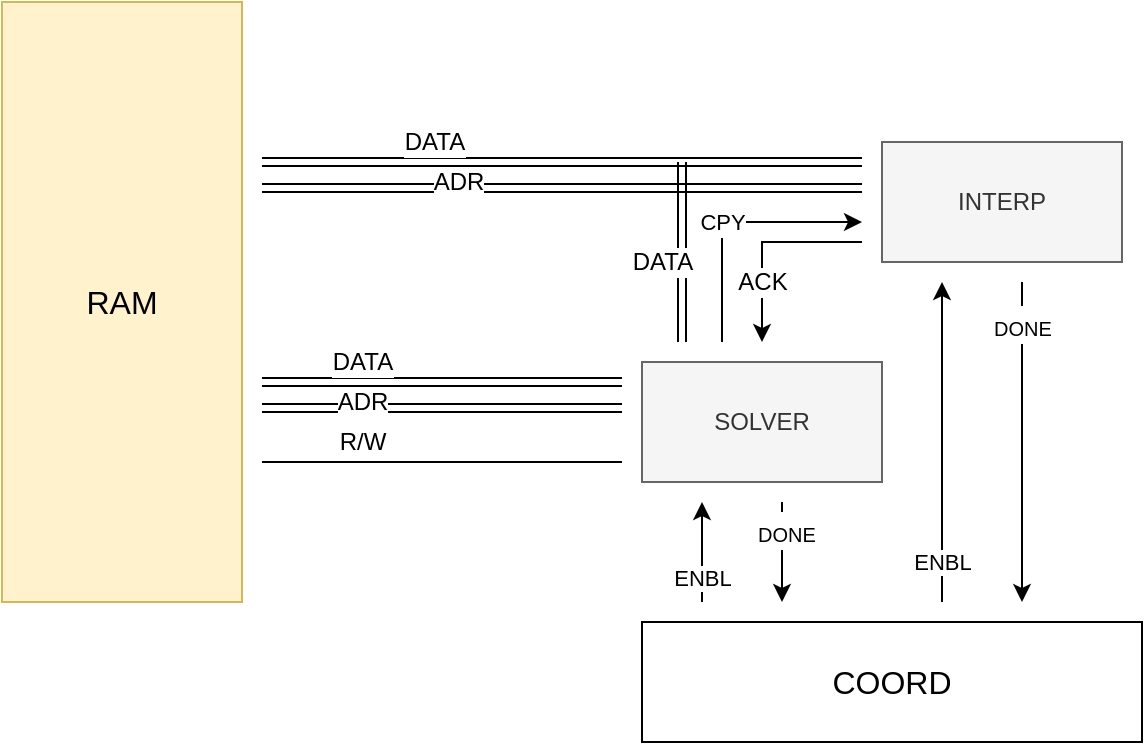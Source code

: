<mxfile version="12.3.2" type="device" pages="2"><diagram id="46LHG_EDJv0F3Ow8BAjX" name="with coord"><mxGraphModel dx="785" dy="583" grid="1" gridSize="10" guides="1" tooltips="1" connect="1" arrows="1" fold="1" page="1" pageScale="1" pageWidth="850" pageHeight="1100" math="0" shadow="0"><root><mxCell id="0"/><mxCell id="1" parent="0"/><mxCell id="9gC4WeCAeUGGa7Q9xOw3-1" value="RAM" style="rounded=0;whiteSpace=wrap;html=1;verticalAlign=middle;fontSize=16;fillColor=#fff2cc;strokeColor=#d6b656;" vertex="1" parent="1"><mxGeometry x="130" y="110" width="120" height="300" as="geometry"/></mxCell><mxCell id="9gC4WeCAeUGGa7Q9xOw3-2" value="INTERP" style="rounded=0;whiteSpace=wrap;html=1;fillColor=#f5f5f5;strokeColor=#666666;fontColor=#333333;" vertex="1" parent="1"><mxGeometry x="570" y="180" width="120" height="60" as="geometry"/></mxCell><mxCell id="9gC4WeCAeUGGa7Q9xOw3-3" value="SOLVER" style="rounded=0;whiteSpace=wrap;html=1;fillColor=#f5f5f5;strokeColor=#666666;fontColor=#333333;" vertex="1" parent="1"><mxGeometry x="450" y="290" width="120" height="60" as="geometry"/></mxCell><mxCell id="9gC4WeCAeUGGa7Q9xOw3-5" value="" style="shape=link;html=1;" edge="1" parent="1"><mxGeometry width="50" height="50" relative="1" as="geometry"><mxPoint x="260" y="300" as="sourcePoint"/><mxPoint x="440" y="300" as="targetPoint"/></mxGeometry></mxCell><mxCell id="9gC4WeCAeUGGa7Q9xOw3-6" value="DATA" style="text;html=1;align=center;verticalAlign=middle;resizable=0;points=[];;labelBackgroundColor=#ffffff;" vertex="1" connectable="0" parent="9gC4WeCAeUGGa7Q9xOw3-5"><mxGeometry x="-0.4" y="-3" relative="1" as="geometry"><mxPoint x="-4" y="-13" as="offset"/></mxGeometry></mxCell><mxCell id="9gC4WeCAeUGGa7Q9xOw3-7" value="" style="shape=link;html=1;" edge="1" parent="1"><mxGeometry width="50" height="50" relative="1" as="geometry"><mxPoint x="260" y="313" as="sourcePoint"/><mxPoint x="440" y="313" as="targetPoint"/></mxGeometry></mxCell><mxCell id="9gC4WeCAeUGGa7Q9xOw3-8" value="ADR" style="text;html=1;align=center;verticalAlign=middle;resizable=0;points=[];;labelBackgroundColor=#ffffff;" vertex="1" connectable="0" parent="9gC4WeCAeUGGa7Q9xOw3-7"><mxGeometry x="-0.2" y="-1" relative="1" as="geometry"><mxPoint x="-22" y="-4" as="offset"/></mxGeometry></mxCell><mxCell id="9gC4WeCAeUGGa7Q9xOw3-9" value="" style="endArrow=none;html=1;" edge="1" parent="1"><mxGeometry width="50" height="50" relative="1" as="geometry"><mxPoint x="260" y="340" as="sourcePoint"/><mxPoint x="440" y="340" as="targetPoint"/></mxGeometry></mxCell><mxCell id="9gC4WeCAeUGGa7Q9xOw3-10" value="R/W" style="text;html=1;align=center;verticalAlign=middle;resizable=0;points=[];;labelBackgroundColor=#ffffff;" vertex="1" connectable="0" parent="9gC4WeCAeUGGa7Q9xOw3-9"><mxGeometry x="-0.633" y="4" relative="1" as="geometry"><mxPoint x="16.5" y="-6" as="offset"/></mxGeometry></mxCell><mxCell id="9gC4WeCAeUGGa7Q9xOw3-11" value="" style="shape=link;html=1;" edge="1" parent="1"><mxGeometry width="50" height="50" relative="1" as="geometry"><mxPoint x="260" y="190" as="sourcePoint"/><mxPoint x="560" y="190" as="targetPoint"/></mxGeometry></mxCell><mxCell id="9gC4WeCAeUGGa7Q9xOw3-12" value="DATA" style="text;html=1;align=center;verticalAlign=middle;resizable=0;points=[];;labelBackgroundColor=#ffffff;" vertex="1" connectable="0" parent="9gC4WeCAeUGGa7Q9xOw3-11"><mxGeometry x="-0.4" y="-3" relative="1" as="geometry"><mxPoint x="-4" y="-13" as="offset"/></mxGeometry></mxCell><mxCell id="9gC4WeCAeUGGa7Q9xOw3-13" value="" style="shape=link;html=1;" edge="1" parent="1"><mxGeometry width="50" height="50" relative="1" as="geometry"><mxPoint x="260" y="203" as="sourcePoint"/><mxPoint x="560" y="203" as="targetPoint"/></mxGeometry></mxCell><mxCell id="9gC4WeCAeUGGa7Q9xOw3-14" value="ADR" style="text;html=1;align=center;verticalAlign=middle;resizable=0;points=[];;labelBackgroundColor=#ffffff;" vertex="1" connectable="0" parent="9gC4WeCAeUGGa7Q9xOw3-13"><mxGeometry x="-0.2" y="-1" relative="1" as="geometry"><mxPoint x="-22" y="-4" as="offset"/></mxGeometry></mxCell><mxCell id="9gC4WeCAeUGGa7Q9xOw3-15" value="" style="shape=link;html=1;" edge="1" parent="1"><mxGeometry width="50" height="50" relative="1" as="geometry"><mxPoint x="470" y="280" as="sourcePoint"/><mxPoint x="470" y="190" as="targetPoint"/></mxGeometry></mxCell><mxCell id="9gC4WeCAeUGGa7Q9xOw3-26" value="DATA" style="text;html=1;align=center;verticalAlign=middle;resizable=0;points=[];;labelBackgroundColor=#ffffff;fontSize=12;" vertex="1" connectable="0" parent="9gC4WeCAeUGGa7Q9xOw3-15"><mxGeometry x="-0.248" y="-2" relative="1" as="geometry"><mxPoint x="-12" y="-6" as="offset"/></mxGeometry></mxCell><mxCell id="9gC4WeCAeUGGa7Q9xOw3-17" value="COORD" style="rounded=0;whiteSpace=wrap;html=1;fontSize=16;" vertex="1" parent="1"><mxGeometry x="450" y="420" width="250" height="60" as="geometry"/></mxCell><mxCell id="9gC4WeCAeUGGa7Q9xOw3-18" value="" style="endArrow=classic;html=1;fontSize=16;" edge="1" parent="1"><mxGeometry width="50" height="50" relative="1" as="geometry"><mxPoint x="520" y="360" as="sourcePoint"/><mxPoint x="520" y="410" as="targetPoint"/></mxGeometry></mxCell><mxCell id="9gC4WeCAeUGGa7Q9xOw3-19" value="&lt;font style=&quot;font-size: 10px&quot;&gt;DONE&lt;/font&gt;" style="text;html=1;align=center;verticalAlign=middle;resizable=0;points=[];;labelBackgroundColor=#ffffff;fontSize=16;" vertex="1" connectable="0" parent="9gC4WeCAeUGGa7Q9xOw3-18"><mxGeometry x="-0.453" y="2" relative="1" as="geometry"><mxPoint as="offset"/></mxGeometry></mxCell><mxCell id="9gC4WeCAeUGGa7Q9xOw3-20" value="" style="endArrow=classic;html=1;fontSize=16;" edge="1" parent="1"><mxGeometry width="50" height="50" relative="1" as="geometry"><mxPoint x="480" y="410" as="sourcePoint"/><mxPoint x="480" y="360" as="targetPoint"/></mxGeometry></mxCell><mxCell id="9gC4WeCAeUGGa7Q9xOw3-21" value="ENBL" style="text;html=1;align=center;verticalAlign=middle;resizable=0;points=[];;labelBackgroundColor=#ffffff;fontSize=11;" vertex="1" connectable="0" parent="9gC4WeCAeUGGa7Q9xOw3-20"><mxGeometry x="0.42" y="-1" relative="1" as="geometry"><mxPoint x="-1" y="23" as="offset"/></mxGeometry></mxCell><mxCell id="9gC4WeCAeUGGa7Q9xOw3-22" value="" style="endArrow=classic;html=1;fontSize=16;" edge="1" parent="1"><mxGeometry width="50" height="50" relative="1" as="geometry"><mxPoint x="640" y="250" as="sourcePoint"/><mxPoint x="640" y="410" as="targetPoint"/></mxGeometry></mxCell><mxCell id="9gC4WeCAeUGGa7Q9xOw3-23" value="&lt;font style=&quot;font-size: 10px&quot;&gt;DONE&lt;/font&gt;" style="text;html=1;align=center;verticalAlign=middle;resizable=0;points=[];;labelBackgroundColor=#ffffff;fontSize=16;" vertex="1" connectable="0" parent="9gC4WeCAeUGGa7Q9xOw3-22"><mxGeometry x="-0.453" y="2" relative="1" as="geometry"><mxPoint x="-2" y="-23.5" as="offset"/></mxGeometry></mxCell><mxCell id="9gC4WeCAeUGGa7Q9xOw3-24" value="" style="endArrow=classic;html=1;fontSize=16;" edge="1" parent="1"><mxGeometry width="50" height="50" relative="1" as="geometry"><mxPoint x="600" y="410" as="sourcePoint"/><mxPoint x="600" y="250" as="targetPoint"/></mxGeometry></mxCell><mxCell id="9gC4WeCAeUGGa7Q9xOw3-25" value="ENBL" style="text;html=1;align=center;verticalAlign=middle;resizable=0;points=[];;labelBackgroundColor=#ffffff;fontSize=11;" vertex="1" connectable="0" parent="9gC4WeCAeUGGa7Q9xOw3-24"><mxGeometry x="0.42" y="-1" relative="1" as="geometry"><mxPoint x="-1" y="93.5" as="offset"/></mxGeometry></mxCell><mxCell id="9gC4WeCAeUGGa7Q9xOw3-28" value="" style="endArrow=classic;html=1;fontSize=12;rounded=0;" edge="1" parent="1"><mxGeometry width="50" height="50" relative="1" as="geometry"><mxPoint x="490" y="280" as="sourcePoint"/><mxPoint x="560" y="220" as="targetPoint"/><Array as="points"><mxPoint x="490" y="220"/></Array></mxGeometry></mxCell><mxCell id="9gC4WeCAeUGGa7Q9xOw3-29" value="&lt;font style=&quot;font-size: 11px&quot;&gt;CPY&lt;/font&gt;" style="text;html=1;align=center;verticalAlign=middle;resizable=0;points=[];;labelBackgroundColor=#ffffff;fontSize=12;" vertex="1" connectable="0" parent="9gC4WeCAeUGGa7Q9xOw3-28"><mxGeometry x="-0.095" y="-19" relative="1" as="geometry"><mxPoint x="-19" y="-1" as="offset"/></mxGeometry></mxCell><mxCell id="9gC4WeCAeUGGa7Q9xOw3-30" value="" style="endArrow=classic;html=1;fontSize=12;rounded=0;" edge="1" parent="1"><mxGeometry width="50" height="50" relative="1" as="geometry"><mxPoint x="560" y="230" as="sourcePoint"/><mxPoint x="510" y="280" as="targetPoint"/><Array as="points"><mxPoint x="510" y="230"/></Array></mxGeometry></mxCell><mxCell id="9gC4WeCAeUGGa7Q9xOw3-31" value="ACK" style="text;html=1;align=center;verticalAlign=middle;resizable=0;points=[];;labelBackgroundColor=#ffffff;fontSize=12;" vertex="1" connectable="0" parent="9gC4WeCAeUGGa7Q9xOw3-30"><mxGeometry x="-0.067" y="14" relative="1" as="geometry"><mxPoint x="-3.5" y="6" as="offset"/></mxGeometry></mxCell></root></mxGraphModel></diagram><diagram id="FDOUSVHYY8eVoYIj2yb1" name="Without coord"><mxGraphModel dx="1108" dy="1924" grid="1" gridSize="10" guides="1" tooltips="1" connect="1" arrows="1" fold="1" page="1" pageScale="1" pageWidth="850" pageHeight="1100" math="0" shadow="0"><root><mxCell id="Gq3sydEzkJt4ZsSo_zlP-0"/><mxCell id="Gq3sydEzkJt4ZsSo_zlP-1" parent="Gq3sydEzkJt4ZsSo_zlP-0"/><mxCell id="d1hZNJOxfhKhivTf1uof-55" value="" style="rounded=0;whiteSpace=wrap;html=1;dashed=1;fontSize=13;editable=0;backgroundOutline=1;" vertex="1" parent="Gq3sydEzkJt4ZsSo_zlP-1"><mxGeometry x="40" y="20" width="680" height="490" as="geometry"/></mxCell><mxCell id="d1hZNJOxfhKhivTf1uof-0" value="RAM" style="rounded=0;whiteSpace=wrap;html=1;verticalAlign=top;fontSize=16;fillColor=#fff2cc;strokeColor=#d6b656;" vertex="1" parent="Gq3sydEzkJt4ZsSo_zlP-1"><mxGeometry x="130" y="110" width="120" height="300" as="geometry"/></mxCell><mxCell id="d1hZNJOxfhKhivTf1uof-1" value="INTERP" style="rounded=0;whiteSpace=wrap;html=1;fillColor=#f5f5f5;strokeColor=#666666;fontColor=#333333;" vertex="1" parent="Gq3sydEzkJt4ZsSo_zlP-1"><mxGeometry x="570" y="180" width="120" height="60" as="geometry"/></mxCell><mxCell id="d1hZNJOxfhKhivTf1uof-43" style="edgeStyle=none;rounded=0;jumpStyle=sharp;orthogonalLoop=1;jettySize=auto;html=1;shadow=0;startArrow=none;startFill=0;strokeColor=#b85450;fontSize=13;fillColor=#f8cecc;" edge="1" parent="Gq3sydEzkJt4ZsSo_zlP-1" source="d1hZNJOxfhKhivTf1uof-2"><mxGeometry relative="1" as="geometry"><mxPoint x="510" y="540" as="targetPoint"/></mxGeometry></mxCell><mxCell id="d1hZNJOxfhKhivTf1uof-44" value="FINISHED" style="text;html=1;align=center;verticalAlign=middle;resizable=0;points=[];;labelBackgroundColor=#ffffff;fontSize=13;" vertex="1" connectable="0" parent="d1hZNJOxfhKhivTf1uof-43"><mxGeometry x="-0.227" y="-3" relative="1" as="geometry"><mxPoint x="3" y="130" as="offset"/></mxGeometry></mxCell><mxCell id="d1hZNJOxfhKhivTf1uof-2" value="SOLVER" style="rounded=0;whiteSpace=wrap;html=1;fillColor=#f5f5f5;strokeColor=#666666;fontColor=#333333;" vertex="1" parent="Gq3sydEzkJt4ZsSo_zlP-1"><mxGeometry x="450" y="290" width="120" height="60" as="geometry"/></mxCell><mxCell id="d1hZNJOxfhKhivTf1uof-3" value="" style="shape=link;html=1;" edge="1" parent="Gq3sydEzkJt4ZsSo_zlP-1"><mxGeometry width="50" height="50" relative="1" as="geometry"><mxPoint x="260" y="300" as="sourcePoint"/><mxPoint x="440" y="300" as="targetPoint"/></mxGeometry></mxCell><mxCell id="d1hZNJOxfhKhivTf1uof-4" value="DATA" style="text;html=1;align=center;verticalAlign=middle;resizable=0;points=[];;labelBackgroundColor=#ffffff;" vertex="1" connectable="0" parent="d1hZNJOxfhKhivTf1uof-3"><mxGeometry x="-0.4" y="-3" relative="1" as="geometry"><mxPoint x="-4" y="-13" as="offset"/></mxGeometry></mxCell><mxCell id="d1hZNJOxfhKhivTf1uof-5" value="" style="shape=link;html=1;" edge="1" parent="Gq3sydEzkJt4ZsSo_zlP-1"><mxGeometry width="50" height="50" relative="1" as="geometry"><mxPoint x="260" y="313.0" as="sourcePoint"/><mxPoint x="440" y="313.0" as="targetPoint"/></mxGeometry></mxCell><mxCell id="d1hZNJOxfhKhivTf1uof-6" value="ADR" style="text;html=1;align=center;verticalAlign=middle;resizable=0;points=[];;labelBackgroundColor=#ffffff;" vertex="1" connectable="0" parent="d1hZNJOxfhKhivTf1uof-5"><mxGeometry x="-0.2" y="-1" relative="1" as="geometry"><mxPoint x="-22" y="-4" as="offset"/></mxGeometry></mxCell><mxCell id="d1hZNJOxfhKhivTf1uof-7" value="" style="endArrow=none;html=1;startArrow=classic;startFill=1;" edge="1" parent="Gq3sydEzkJt4ZsSo_zlP-1"><mxGeometry width="50" height="50" relative="1" as="geometry"><mxPoint x="260" y="340" as="sourcePoint"/><mxPoint x="440" y="340" as="targetPoint"/></mxGeometry></mxCell><mxCell id="d1hZNJOxfhKhivTf1uof-8" value="R/W" style="text;html=1;align=center;verticalAlign=middle;resizable=0;points=[];;labelBackgroundColor=#ffffff;" vertex="1" connectable="0" parent="d1hZNJOxfhKhivTf1uof-7"><mxGeometry x="-0.633" y="4" relative="1" as="geometry"><mxPoint x="16.5" y="-6" as="offset"/></mxGeometry></mxCell><mxCell id="d1hZNJOxfhKhivTf1uof-9" value="" style="shape=link;html=1;" edge="1" parent="Gq3sydEzkJt4ZsSo_zlP-1"><mxGeometry width="50" height="50" relative="1" as="geometry"><mxPoint x="260" y="190" as="sourcePoint"/><mxPoint x="560" y="190" as="targetPoint"/></mxGeometry></mxCell><mxCell id="d1hZNJOxfhKhivTf1uof-10" value="DATA" style="text;html=1;align=center;verticalAlign=middle;resizable=0;points=[];;labelBackgroundColor=#ffffff;" vertex="1" connectable="0" parent="d1hZNJOxfhKhivTf1uof-9"><mxGeometry x="-0.4" y="-3" relative="1" as="geometry"><mxPoint x="-4" y="-13" as="offset"/></mxGeometry></mxCell><mxCell id="d1hZNJOxfhKhivTf1uof-11" value="" style="shape=link;html=1;" edge="1" parent="Gq3sydEzkJt4ZsSo_zlP-1"><mxGeometry width="50" height="50" relative="1" as="geometry"><mxPoint x="260" y="203" as="sourcePoint"/><mxPoint x="560" y="203" as="targetPoint"/></mxGeometry></mxCell><mxCell id="d1hZNJOxfhKhivTf1uof-12" value="ADR" style="text;html=1;align=center;verticalAlign=middle;resizable=0;points=[];;labelBackgroundColor=#ffffff;" vertex="1" connectable="0" parent="d1hZNJOxfhKhivTf1uof-11"><mxGeometry x="-0.2" y="-1" relative="1" as="geometry"><mxPoint x="-22" y="-4" as="offset"/></mxGeometry></mxCell><mxCell id="d1hZNJOxfhKhivTf1uof-13" value="" style="shape=link;html=1;" edge="1" parent="Gq3sydEzkJt4ZsSo_zlP-1"><mxGeometry width="50" height="50" relative="1" as="geometry"><mxPoint x="470" y="280" as="sourcePoint"/><mxPoint x="470" y="190" as="targetPoint"/></mxGeometry></mxCell><mxCell id="d1hZNJOxfhKhivTf1uof-14" value="DATA" style="text;html=1;align=center;verticalAlign=middle;resizable=0;points=[];;labelBackgroundColor=#ffffff;fontSize=12;" vertex="1" connectable="0" parent="d1hZNJOxfhKhivTf1uof-13"><mxGeometry x="-0.248" y="-2" relative="1" as="geometry"><mxPoint x="-12" y="-6" as="offset"/></mxGeometry></mxCell><mxCell id="d1hZNJOxfhKhivTf1uof-24" value="" style="endArrow=classic;html=1;fontSize=12;rounded=0;" edge="1" parent="Gq3sydEzkJt4ZsSo_zlP-1"><mxGeometry width="50" height="50" relative="1" as="geometry"><mxPoint x="490" y="280" as="sourcePoint"/><mxPoint x="560" y="220" as="targetPoint"/><Array as="points"><mxPoint x="490" y="220"/></Array></mxGeometry></mxCell><mxCell id="d1hZNJOxfhKhivTf1uof-25" value="&lt;font style=&quot;font-size: 11px&quot;&gt;CPY&lt;/font&gt;" style="text;html=1;align=center;verticalAlign=middle;resizable=0;points=[];;labelBackgroundColor=#ffffff;fontSize=12;" vertex="1" connectable="0" parent="d1hZNJOxfhKhivTf1uof-24"><mxGeometry x="-0.095" y="-19" relative="1" as="geometry"><mxPoint x="-19" y="-1" as="offset"/></mxGeometry></mxCell><mxCell id="d1hZNJOxfhKhivTf1uof-26" value="" style="endArrow=classic;html=1;fontSize=12;rounded=0;" edge="1" parent="Gq3sydEzkJt4ZsSo_zlP-1"><mxGeometry width="50" height="50" relative="1" as="geometry"><mxPoint x="560" y="230" as="sourcePoint"/><mxPoint x="510" y="280" as="targetPoint"/><Array as="points"><mxPoint x="510" y="230"/></Array></mxGeometry></mxCell><mxCell id="d1hZNJOxfhKhivTf1uof-27" value="ACK" style="text;html=1;align=center;verticalAlign=middle;resizable=0;points=[];;labelBackgroundColor=#ffffff;fontSize=12;" vertex="1" connectable="0" parent="d1hZNJOxfhKhivTf1uof-26"><mxGeometry x="-0.067" y="14" relative="1" as="geometry"><mxPoint x="-3.5" y="6" as="offset"/></mxGeometry></mxCell><mxCell id="d1hZNJOxfhKhivTf1uof-29" value="" style="endArrow=classic;html=1;fontSize=12;strokeColor=#6c8ebf;shadow=0;fillColor=#dae8fc;" edge="1" parent="Gq3sydEzkJt4ZsSo_zlP-1"><mxGeometry width="50" height="50" relative="1" as="geometry"><mxPoint x="190" as="sourcePoint"/><mxPoint x="190" y="110" as="targetPoint"/></mxGeometry></mxCell><mxCell id="d1hZNJOxfhKhivTf1uof-33" value="CLK" style="text;html=1;align=center;verticalAlign=middle;resizable=0;points=[];;labelBackgroundColor=#ffffff;fontSize=12;" vertex="1" connectable="0" parent="d1hZNJOxfhKhivTf1uof-29"><mxGeometry x="-0.56" relative="1" as="geometry"><mxPoint y="-32" as="offset"/></mxGeometry></mxCell><mxCell id="d1hZNJOxfhKhivTf1uof-31" value="" style="endArrow=classic;html=1;fontSize=12;entryX=0.5;entryY=0;entryDx=0;entryDy=0;rounded=0;strokeColor=#6c8ebf;shadow=0;fillColor=#dae8fc;" edge="1" parent="Gq3sydEzkJt4ZsSo_zlP-1" target="d1hZNJOxfhKhivTf1uof-1"><mxGeometry width="50" height="50" relative="1" as="geometry"><mxPoint x="190" y="60" as="sourcePoint"/><mxPoint x="180" y="430" as="targetPoint"/><Array as="points"><mxPoint x="630" y="60"/></Array></mxGeometry></mxCell><mxCell id="d1hZNJOxfhKhivTf1uof-32" value="" style="endArrow=classic;html=1;fontSize=12;entryX=0.75;entryY=0;entryDx=0;entryDy=0;strokeColor=#6c8ebf;shadow=0;fillColor=#dae8fc;" edge="1" parent="Gq3sydEzkJt4ZsSo_zlP-1" target="d1hZNJOxfhKhivTf1uof-2"><mxGeometry width="50" height="50" relative="1" as="geometry"><mxPoint x="540" y="60" as="sourcePoint"/><mxPoint x="180" y="430" as="targetPoint"/></mxGeometry></mxCell><mxCell id="d1hZNJOxfhKhivTf1uof-34" value="IO" style="rounded=0;whiteSpace=wrap;html=1;fontSize=13;fillColor=#d5e8d4;strokeColor=#82b366;" vertex="1" parent="Gq3sydEzkJt4ZsSo_zlP-1"><mxGeometry x="330" y="400" width="80" height="60" as="geometry"/></mxCell><mxCell id="d1hZNJOxfhKhivTf1uof-35" value="" style="shape=link;html=1;entryX=0.375;entryY=-0.067;entryDx=0;entryDy=0;entryPerimeter=0;" edge="1" parent="Gq3sydEzkJt4ZsSo_zlP-1" target="d1hZNJOxfhKhivTf1uof-34"><mxGeometry width="50" height="50" relative="1" as="geometry"><mxPoint x="360" y="300" as="sourcePoint"/><mxPoint x="360" y="390" as="targetPoint"/></mxGeometry></mxCell><mxCell id="d1hZNJOxfhKhivTf1uof-36" value="DATA" style="text;html=1;align=center;verticalAlign=middle;resizable=0;points=[];;labelBackgroundColor=#ffffff;" vertex="1" connectable="0" parent="d1hZNJOxfhKhivTf1uof-35"><mxGeometry x="-0.4" y="-3" relative="1" as="geometry"><mxPoint x="-17" y="41.5" as="offset"/></mxGeometry></mxCell><mxCell id="d1hZNJOxfhKhivTf1uof-37" value="" style="shape=link;html=1;entryX=0.632;entryY=-0.05;entryDx=0;entryDy=0;entryPerimeter=0;" edge="1" parent="Gq3sydEzkJt4ZsSo_zlP-1" target="d1hZNJOxfhKhivTf1uof-34"><mxGeometry width="50" height="50" relative="1" as="geometry"><mxPoint x="380" y="310" as="sourcePoint"/><mxPoint x="380" y="390" as="targetPoint"/></mxGeometry></mxCell><mxCell id="d1hZNJOxfhKhivTf1uof-38" value="ADR" style="text;html=1;align=center;verticalAlign=middle;resizable=0;points=[];;labelBackgroundColor=#ffffff;" vertex="1" connectable="0" parent="d1hZNJOxfhKhivTf1uof-37"><mxGeometry x="-0.2" y="-1" relative="1" as="geometry"><mxPoint x="21" y="28" as="offset"/></mxGeometry></mxCell><mxCell id="d1hZNJOxfhKhivTf1uof-39" value="READ ONLY" style="text;html=1;align=center;verticalAlign=middle;resizable=0;points=[];;autosize=1;fontSize=13;direction=east;flipH=0;flipV=0;horizontal=0;" vertex="1" parent="Gq3sydEzkJt4ZsSo_zlP-1"><mxGeometry x="190" y="180" width="90" height="20" as="geometry"/></mxCell><mxCell id="d1hZNJOxfhKhivTf1uof-40" value="READ-WRITE" style="text;html=1;align=center;verticalAlign=middle;resizable=0;points=[];;autosize=1;fontSize=13;direction=east;flipH=0;flipV=0;horizontal=0;" vertex="1" parent="Gq3sydEzkJt4ZsSo_zlP-1"><mxGeometry x="220" y="265" width="30" height="90" as="geometry"/></mxCell><mxCell id="d1hZNJOxfhKhivTf1uof-42" value="" style="endArrow=classic;html=1;fontSize=12;entryX=0;entryY=0.5;entryDx=0;entryDy=0;strokeColor=#6c8ebf;shadow=0;fillColor=#dae8fc;rounded=0;" edge="1" parent="Gq3sydEzkJt4ZsSo_zlP-1" target="d1hZNJOxfhKhivTf1uof-34"><mxGeometry width="50" height="50" relative="1" as="geometry"><mxPoint x="307" y="60" as="sourcePoint"/><mxPoint x="317.0" y="430" as="targetPoint"/><Array as="points"><mxPoint x="307" y="430"/></Array></mxGeometry></mxCell><mxCell id="d1hZNJOxfhKhivTf1uof-45" value="" style="endArrow=classic;html=1;shadow=0;strokeColor=#82b366;fontSize=13;entryX=0;entryY=0.75;entryDx=0;entryDy=0;rounded=0;fillColor=#d5e8d4;editable=0;backgroundOutline=1;" edge="1" parent="Gq3sydEzkJt4ZsSo_zlP-1" target="d1hZNJOxfhKhivTf1uof-34"><mxGeometry width="50" height="50" relative="1" as="geometry"><mxPoint x="100" as="sourcePoint"/><mxPoint x="180" y="590" as="targetPoint"/><Array as="points"><mxPoint x="100" y="445"/></Array></mxGeometry></mxCell><mxCell id="d1hZNJOxfhKhivTf1uof-46" value="LOAD / PROC" style="text;html=1;align=center;verticalAlign=middle;resizable=0;points=[];;labelBackgroundColor=#ffffff;fontSize=13;" vertex="1" connectable="0" parent="d1hZNJOxfhKhivTf1uof-45"><mxGeometry x="-0.919" y="1" relative="1" as="geometry"><mxPoint x="-1" y="-37.5" as="offset"/></mxGeometry></mxCell><mxCell id="d1hZNJOxfhKhivTf1uof-49" value="" style="endArrow=classic;html=1;shadow=0;strokeColor=#82b366;fontSize=13;entryX=0.25;entryY=1;entryDx=0;entryDy=0;rounded=0;fillColor=#d5e8d4;" edge="1" parent="Gq3sydEzkJt4ZsSo_zlP-1" target="d1hZNJOxfhKhivTf1uof-2"><mxGeometry width="50" height="50" relative="1" as="geometry"><mxPoint x="280" y="450" as="sourcePoint"/><mxPoint x="110" y="590" as="targetPoint"/><Array as="points"><mxPoint x="280" y="480"/><mxPoint x="480" y="480"/></Array></mxGeometry></mxCell><mxCell id="d1hZNJOxfhKhivTf1uof-50" value="" style="endArrow=classic;html=1;shadow=0;strokeColor=#82b366;fontSize=13;entryX=0.25;entryY=1;entryDx=0;entryDy=0;rounded=0;fillColor=#d5e8d4;" edge="1" parent="Gq3sydEzkJt4ZsSo_zlP-1" target="d1hZNJOxfhKhivTf1uof-1"><mxGeometry width="50" height="50" relative="1" as="geometry"><mxPoint x="480" y="400" as="sourcePoint"/><mxPoint x="110" y="590" as="targetPoint"/><Array as="points"><mxPoint x="600" y="400"/></Array></mxGeometry></mxCell><mxCell id="d1hZNJOxfhKhivTf1uof-54" value="DATA" style="shape=link;html=1;shadow=0;startArrow=none;startFill=0;strokeColor=#000000;fontSize=13;" edge="1" parent="Gq3sydEzkJt4ZsSo_zlP-1"><mxGeometry x="-1" y="-10" width="50" height="50" relative="1" as="geometry"><mxPoint x="369.5" y="540" as="sourcePoint"/><mxPoint x="369.5" y="470" as="targetPoint"/><mxPoint x="-10" y="10" as="offset"/></mxGeometry></mxCell></root></mxGraphModel></diagram></mxfile>
